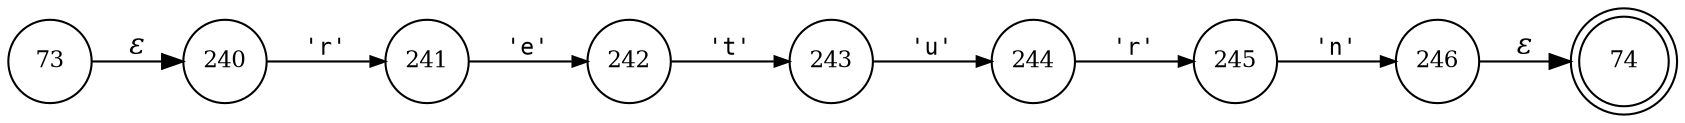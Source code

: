 digraph ATN {
rankdir=LR;
s74[fontsize=11, label="74", shape=doublecircle, fixedsize=true, width=.6];
s246[fontsize=11,label="246", shape=circle, fixedsize=true, width=.55, peripheries=1];
s244[fontsize=11,label="244", shape=circle, fixedsize=true, width=.55, peripheries=1];
s245[fontsize=11,label="245", shape=circle, fixedsize=true, width=.55, peripheries=1];
s242[fontsize=11,label="242", shape=circle, fixedsize=true, width=.55, peripheries=1];
s243[fontsize=11,label="243", shape=circle, fixedsize=true, width=.55, peripheries=1];
s73[fontsize=11,label="73", shape=circle, fixedsize=true, width=.55, peripheries=1];
s240[fontsize=11,label="240", shape=circle, fixedsize=true, width=.55, peripheries=1];
s241[fontsize=11,label="241", shape=circle, fixedsize=true, width=.55, peripheries=1];
s73 -> s240 [fontname="Times-Italic", label="&epsilon;"];
s240 -> s241 [fontsize=11, fontname="Courier", arrowsize=.7, label = "'r'", arrowhead = normal];
s241 -> s242 [fontsize=11, fontname="Courier", arrowsize=.7, label = "'e'", arrowhead = normal];
s242 -> s243 [fontsize=11, fontname="Courier", arrowsize=.7, label = "'t'", arrowhead = normal];
s243 -> s244 [fontsize=11, fontname="Courier", arrowsize=.7, label = "'u'", arrowhead = normal];
s244 -> s245 [fontsize=11, fontname="Courier", arrowsize=.7, label = "'r'", arrowhead = normal];
s245 -> s246 [fontsize=11, fontname="Courier", arrowsize=.7, label = "'n'", arrowhead = normal];
s246 -> s74 [fontname="Times-Italic", label="&epsilon;"];
}